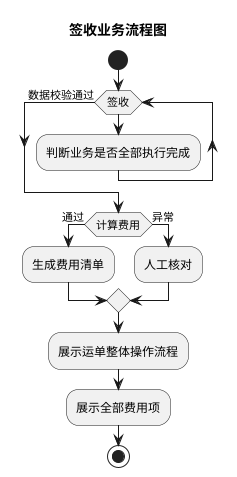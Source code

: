@startuml
title 签收业务流程图

start
while(签收)
    :判断业务是否全部执行完成;
endwhile(数据校验通过)
if (计算费用) then (通过)
    :生成费用清单;
else (异常)
    :人工核对;
endif
:展示运单整体操作流程;
:展示全部费用项;
stop
@enduml